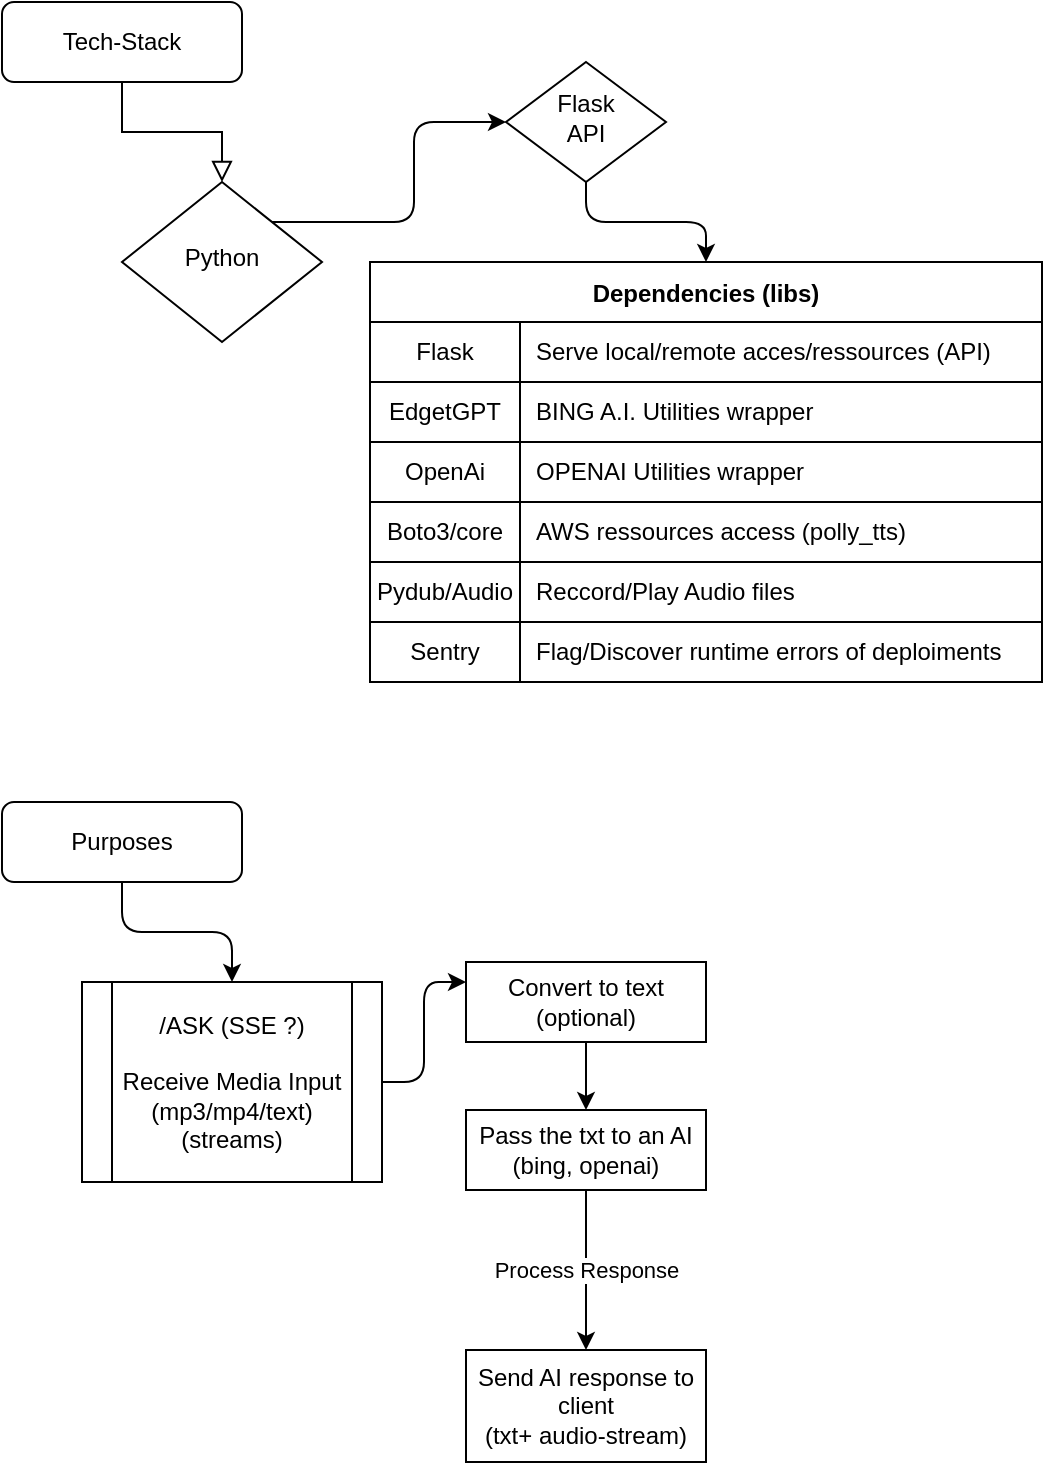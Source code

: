 <mxfile>
    <diagram id="C5RBs43oDa-KdzZeNtuy" name="Server">
        <mxGraphModel dx="1054" dy="617" grid="1" gridSize="10" guides="1" tooltips="1" connect="1" arrows="1" fold="1" page="1" pageScale="1" pageWidth="827" pageHeight="1169" math="0" shadow="0">
            <root>
                <mxCell id="WIyWlLk6GJQsqaUBKTNV-0"/>
                <mxCell id="WIyWlLk6GJQsqaUBKTNV-1" parent="WIyWlLk6GJQsqaUBKTNV-0"/>
                <mxCell id="WIyWlLk6GJQsqaUBKTNV-2" value="" style="rounded=0;html=1;jettySize=auto;orthogonalLoop=1;fontSize=11;endArrow=block;endFill=0;endSize=8;strokeWidth=1;shadow=0;labelBackgroundColor=none;edgeStyle=orthogonalEdgeStyle;" parent="WIyWlLk6GJQsqaUBKTNV-1" source="WIyWlLk6GJQsqaUBKTNV-3" target="WIyWlLk6GJQsqaUBKTNV-6" edge="1">
                    <mxGeometry relative="1" as="geometry"/>
                </mxCell>
                <mxCell id="WIyWlLk6GJQsqaUBKTNV-3" value="Tech-Stack" style="rounded=1;whiteSpace=wrap;html=1;fontSize=12;glass=0;strokeWidth=1;shadow=0;" parent="WIyWlLk6GJQsqaUBKTNV-1" vertex="1">
                    <mxGeometry x="50" y="30" width="120" height="40" as="geometry"/>
                </mxCell>
                <mxCell id="vzIx7gfzYtGAOunzIsJM-42" style="edgeStyle=orthogonalEdgeStyle;html=1;exitX=1;exitY=0;exitDx=0;exitDy=0;entryX=0;entryY=0.5;entryDx=0;entryDy=0;" parent="WIyWlLk6GJQsqaUBKTNV-1" source="WIyWlLk6GJQsqaUBKTNV-6" target="vzIx7gfzYtGAOunzIsJM-1" edge="1">
                    <mxGeometry relative="1" as="geometry"/>
                </mxCell>
                <mxCell id="WIyWlLk6GJQsqaUBKTNV-6" value="Python" style="rhombus;whiteSpace=wrap;html=1;shadow=0;fontFamily=Helvetica;fontSize=12;align=center;strokeWidth=1;spacing=6;spacingTop=-4;" parent="WIyWlLk6GJQsqaUBKTNV-1" vertex="1">
                    <mxGeometry x="110" y="120" width="100" height="80" as="geometry"/>
                </mxCell>
                <mxCell id="vzIx7gfzYtGAOunzIsJM-41" style="html=1;entryX=0.5;entryY=0;entryDx=0;entryDy=0;edgeStyle=orthogonalEdgeStyle;" parent="WIyWlLk6GJQsqaUBKTNV-1" source="vzIx7gfzYtGAOunzIsJM-1" target="vzIx7gfzYtGAOunzIsJM-19" edge="1">
                    <mxGeometry relative="1" as="geometry"/>
                </mxCell>
                <mxCell id="vzIx7gfzYtGAOunzIsJM-1" value="Flask&lt;br&gt;API" style="rhombus;whiteSpace=wrap;html=1;shadow=0;fontFamily=Helvetica;fontSize=12;align=center;strokeWidth=1;spacing=6;spacingTop=-4;" parent="WIyWlLk6GJQsqaUBKTNV-1" vertex="1">
                    <mxGeometry x="302" y="60" width="80" height="60" as="geometry"/>
                </mxCell>
                <mxCell id="vzIx7gfzYtGAOunzIsJM-19" value="Dependencies (libs)" style="shape=table;startSize=30;container=1;collapsible=0;childLayout=tableLayout;fixedRows=1;rowLines=0;fontStyle=1;align=center;pointerEvents=1;" parent="WIyWlLk6GJQsqaUBKTNV-1" vertex="1">
                    <mxGeometry x="234" y="160" width="336" height="210" as="geometry"/>
                </mxCell>
                <mxCell id="vzIx7gfzYtGAOunzIsJM-20" value="" style="shape=partialRectangle;html=1;whiteSpace=wrap;collapsible=0;dropTarget=0;pointerEvents=1;fillColor=none;top=0;left=0;bottom=1;right=0;points=[[0,0.5],[1,0.5]];portConstraint=eastwest;" parent="vzIx7gfzYtGAOunzIsJM-19" vertex="1">
                    <mxGeometry y="30" width="336" height="30" as="geometry"/>
                </mxCell>
                <mxCell id="vzIx7gfzYtGAOunzIsJM-21" value="Flask" style="shape=partialRectangle;html=1;whiteSpace=wrap;connectable=0;fillColor=none;top=0;left=0;bottom=0;right=0;overflow=hidden;pointerEvents=1;" parent="vzIx7gfzYtGAOunzIsJM-20" vertex="1">
                    <mxGeometry width="75" height="30" as="geometry">
                        <mxRectangle width="75" height="30" as="alternateBounds"/>
                    </mxGeometry>
                </mxCell>
                <mxCell id="vzIx7gfzYtGAOunzIsJM-22" value="Serve local/remote acces/ressources (API)" style="shape=partialRectangle;html=1;whiteSpace=wrap;connectable=0;fillColor=none;top=0;left=0;bottom=0;right=0;align=left;spacingLeft=6;overflow=hidden;pointerEvents=1;" parent="vzIx7gfzYtGAOunzIsJM-20" vertex="1">
                    <mxGeometry x="75" width="261" height="30" as="geometry">
                        <mxRectangle width="261" height="30" as="alternateBounds"/>
                    </mxGeometry>
                </mxCell>
                <mxCell id="vzIx7gfzYtGAOunzIsJM-29" value="" style="shape=partialRectangle;html=1;whiteSpace=wrap;collapsible=0;dropTarget=0;pointerEvents=1;fillColor=none;top=0;left=0;bottom=1;right=0;points=[[0,0.5],[1,0.5]];portConstraint=eastwest;" parent="vzIx7gfzYtGAOunzIsJM-19" vertex="1">
                    <mxGeometry y="60" width="336" height="30" as="geometry"/>
                </mxCell>
                <mxCell id="vzIx7gfzYtGAOunzIsJM-30" value="EdgetGPT" style="shape=partialRectangle;html=1;whiteSpace=wrap;connectable=0;fillColor=none;top=0;left=0;bottom=0;right=0;overflow=hidden;pointerEvents=1;" parent="vzIx7gfzYtGAOunzIsJM-29" vertex="1">
                    <mxGeometry width="75" height="30" as="geometry">
                        <mxRectangle width="75" height="30" as="alternateBounds"/>
                    </mxGeometry>
                </mxCell>
                <mxCell id="vzIx7gfzYtGAOunzIsJM-31" value="BING A.I. Utilities wrapper" style="shape=partialRectangle;html=1;whiteSpace=wrap;connectable=0;fillColor=none;top=0;left=0;bottom=0;right=0;align=left;spacingLeft=6;overflow=hidden;pointerEvents=1;" parent="vzIx7gfzYtGAOunzIsJM-29" vertex="1">
                    <mxGeometry x="75" width="261" height="30" as="geometry">
                        <mxRectangle width="261" height="30" as="alternateBounds"/>
                    </mxGeometry>
                </mxCell>
                <mxCell id="vzIx7gfzYtGAOunzIsJM-32" value="" style="shape=partialRectangle;html=1;whiteSpace=wrap;collapsible=0;dropTarget=0;pointerEvents=1;fillColor=none;top=0;left=0;bottom=1;right=0;points=[[0,0.5],[1,0.5]];portConstraint=eastwest;" parent="vzIx7gfzYtGAOunzIsJM-19" vertex="1">
                    <mxGeometry y="90" width="336" height="30" as="geometry"/>
                </mxCell>
                <mxCell id="vzIx7gfzYtGAOunzIsJM-33" value="OpenAi" style="shape=partialRectangle;html=1;whiteSpace=wrap;connectable=0;fillColor=none;top=0;left=0;bottom=0;right=0;overflow=hidden;pointerEvents=1;" parent="vzIx7gfzYtGAOunzIsJM-32" vertex="1">
                    <mxGeometry width="75" height="30" as="geometry">
                        <mxRectangle width="75" height="30" as="alternateBounds"/>
                    </mxGeometry>
                </mxCell>
                <mxCell id="vzIx7gfzYtGAOunzIsJM-34" value="OPENAI Utilities wrapper" style="shape=partialRectangle;html=1;whiteSpace=wrap;connectable=0;fillColor=none;top=0;left=0;bottom=0;right=0;align=left;spacingLeft=6;overflow=hidden;pointerEvents=1;" parent="vzIx7gfzYtGAOunzIsJM-32" vertex="1">
                    <mxGeometry x="75" width="261" height="30" as="geometry">
                        <mxRectangle width="261" height="30" as="alternateBounds"/>
                    </mxGeometry>
                </mxCell>
                <mxCell id="vzIx7gfzYtGAOunzIsJM-35" value="" style="shape=partialRectangle;html=1;whiteSpace=wrap;collapsible=0;dropTarget=0;pointerEvents=1;fillColor=none;top=0;left=0;bottom=1;right=0;points=[[0,0.5],[1,0.5]];portConstraint=eastwest;" parent="vzIx7gfzYtGAOunzIsJM-19" vertex="1">
                    <mxGeometry y="120" width="336" height="30" as="geometry"/>
                </mxCell>
                <mxCell id="vzIx7gfzYtGAOunzIsJM-36" value="Boto3/core" style="shape=partialRectangle;html=1;whiteSpace=wrap;connectable=0;fillColor=none;top=0;left=0;bottom=0;right=0;overflow=hidden;pointerEvents=1;" parent="vzIx7gfzYtGAOunzIsJM-35" vertex="1">
                    <mxGeometry width="75" height="30" as="geometry">
                        <mxRectangle width="75" height="30" as="alternateBounds"/>
                    </mxGeometry>
                </mxCell>
                <mxCell id="vzIx7gfzYtGAOunzIsJM-37" value="AWS ressources access (polly_tts)" style="shape=partialRectangle;html=1;whiteSpace=wrap;connectable=0;fillColor=none;top=0;left=0;bottom=0;right=0;align=left;spacingLeft=6;overflow=hidden;pointerEvents=1;" parent="vzIx7gfzYtGAOunzIsJM-35" vertex="1">
                    <mxGeometry x="75" width="261" height="30" as="geometry">
                        <mxRectangle width="261" height="30" as="alternateBounds"/>
                    </mxGeometry>
                </mxCell>
                <mxCell id="vzIx7gfzYtGAOunzIsJM-38" value="" style="shape=partialRectangle;html=1;whiteSpace=wrap;collapsible=0;dropTarget=0;pointerEvents=1;fillColor=none;top=0;left=0;bottom=1;right=0;points=[[0,0.5],[1,0.5]];portConstraint=eastwest;" parent="vzIx7gfzYtGAOunzIsJM-19" vertex="1">
                    <mxGeometry y="150" width="336" height="30" as="geometry"/>
                </mxCell>
                <mxCell id="vzIx7gfzYtGAOunzIsJM-39" value="Pydub/Audio" style="shape=partialRectangle;html=1;whiteSpace=wrap;connectable=0;fillColor=none;top=0;left=0;bottom=0;right=0;overflow=hidden;pointerEvents=1;" parent="vzIx7gfzYtGAOunzIsJM-38" vertex="1">
                    <mxGeometry width="75" height="30" as="geometry">
                        <mxRectangle width="75" height="30" as="alternateBounds"/>
                    </mxGeometry>
                </mxCell>
                <mxCell id="vzIx7gfzYtGAOunzIsJM-40" value="Reccord/Play Audio files" style="shape=partialRectangle;html=1;whiteSpace=wrap;connectable=0;fillColor=none;top=0;left=0;bottom=0;right=0;align=left;spacingLeft=6;overflow=hidden;pointerEvents=1;" parent="vzIx7gfzYtGAOunzIsJM-38" vertex="1">
                    <mxGeometry x="75" width="261" height="30" as="geometry">
                        <mxRectangle width="261" height="30" as="alternateBounds"/>
                    </mxGeometry>
                </mxCell>
                <mxCell id="4" value="" style="shape=partialRectangle;html=1;whiteSpace=wrap;collapsible=0;dropTarget=0;pointerEvents=1;fillColor=none;top=0;left=0;bottom=1;right=0;points=[[0,0.5],[1,0.5]];portConstraint=eastwest;" vertex="1" parent="vzIx7gfzYtGAOunzIsJM-19">
                    <mxGeometry y="180" width="336" height="30" as="geometry"/>
                </mxCell>
                <mxCell id="5" value="Sentry" style="shape=partialRectangle;html=1;whiteSpace=wrap;connectable=0;fillColor=none;top=0;left=0;bottom=0;right=0;overflow=hidden;pointerEvents=1;" vertex="1" parent="4">
                    <mxGeometry width="75" height="30" as="geometry">
                        <mxRectangle width="75" height="30" as="alternateBounds"/>
                    </mxGeometry>
                </mxCell>
                <mxCell id="6" value="Flag/Discover runtime errors of deploiments" style="shape=partialRectangle;html=1;whiteSpace=wrap;connectable=0;fillColor=none;top=0;left=0;bottom=0;right=0;align=left;spacingLeft=6;overflow=hidden;pointerEvents=1;" vertex="1" parent="4">
                    <mxGeometry x="75" width="261" height="30" as="geometry">
                        <mxRectangle width="261" height="30" as="alternateBounds"/>
                    </mxGeometry>
                </mxCell>
                <mxCell id="2" style="edgeStyle=orthogonalEdgeStyle;html=1;" edge="1" parent="WIyWlLk6GJQsqaUBKTNV-1" source="0" target="8">
                    <mxGeometry relative="1" as="geometry">
                        <mxPoint x="150" y="525" as="targetPoint"/>
                    </mxGeometry>
                </mxCell>
                <mxCell id="0" value="Purposes" style="rounded=1;whiteSpace=wrap;html=1;fontSize=12;glass=0;strokeWidth=1;shadow=0;" vertex="1" parent="WIyWlLk6GJQsqaUBKTNV-1">
                    <mxGeometry x="50" y="430" width="120" height="40" as="geometry"/>
                </mxCell>
                <mxCell id="18" style="edgeStyle=orthogonalEdgeStyle;html=1;entryX=0;entryY=0.25;entryDx=0;entryDy=0;" edge="1" parent="WIyWlLk6GJQsqaUBKTNV-1" source="8" target="17">
                    <mxGeometry relative="1" as="geometry"/>
                </mxCell>
                <mxCell id="8" value="/ASK (SSE ?)&lt;br&gt;&lt;br&gt;Receive Media Input&lt;br&gt;(mp3/mp4/text)&lt;br&gt;(streams)" style="shape=process;whiteSpace=wrap;html=1;backgroundOutline=1;" vertex="1" parent="WIyWlLk6GJQsqaUBKTNV-1">
                    <mxGeometry x="90" y="520" width="150" height="100" as="geometry"/>
                </mxCell>
                <mxCell id="21" value="Process Response" style="edgeStyle=orthogonalEdgeStyle;html=1;" edge="1" parent="WIyWlLk6GJQsqaUBKTNV-1" source="14" target="20">
                    <mxGeometry relative="1" as="geometry"/>
                </mxCell>
                <mxCell id="14" value="Pass the txt to an AI&lt;br&gt;(bing, openai)" style="whiteSpace=wrap;html=1;" vertex="1" parent="WIyWlLk6GJQsqaUBKTNV-1">
                    <mxGeometry x="282" y="584" width="120" height="40" as="geometry"/>
                </mxCell>
                <mxCell id="19" style="edgeStyle=orthogonalEdgeStyle;html=1;" edge="1" parent="WIyWlLk6GJQsqaUBKTNV-1" source="17" target="14">
                    <mxGeometry relative="1" as="geometry"/>
                </mxCell>
                <mxCell id="17" value="Convert to text&lt;br&gt;(optional)" style="whiteSpace=wrap;html=1;" vertex="1" parent="WIyWlLk6GJQsqaUBKTNV-1">
                    <mxGeometry x="282" y="510" width="120" height="40" as="geometry"/>
                </mxCell>
                <mxCell id="20" value="Send AI response to client&lt;br&gt;(txt+ audio-stream)" style="whiteSpace=wrap;html=1;" vertex="1" parent="WIyWlLk6GJQsqaUBKTNV-1">
                    <mxGeometry x="282" y="704" width="120" height="56" as="geometry"/>
                </mxCell>
            </root>
        </mxGraphModel>
    </diagram>
    <diagram id="KqNbgAgMeYGXNYutBtSP" name="Client">
        <mxGraphModel dx="1054" dy="617" grid="1" gridSize="10" guides="1" tooltips="1" connect="1" arrows="1" fold="1" page="1" pageScale="1" pageWidth="850" pageHeight="1100" math="0" shadow="0">
            <root>
                <mxCell id="XGFAjz3DZ7TRx3DT92VV-0"/>
                <mxCell id="XGFAjz3DZ7TRx3DT92VV-1" parent="XGFAjz3DZ7TRx3DT92VV-0"/>
                <mxCell id="hGDK4zLq9bK-AAYum3Uk-25" style="edgeStyle=orthogonalEdgeStyle;html=1;" edge="1" parent="XGFAjz3DZ7TRx3DT92VV-1" source="hGDK4zLq9bK-AAYum3Uk-26" target="hGDK4zLq9bK-AAYum3Uk-28">
                    <mxGeometry relative="1" as="geometry">
                        <mxPoint x="140" y="165" as="targetPoint"/>
                    </mxGeometry>
                </mxCell>
                <mxCell id="hGDK4zLq9bK-AAYum3Uk-26" value="Desktop APP&lt;br&gt;Purposes" style="rounded=1;whiteSpace=wrap;html=1;fontSize=12;glass=0;strokeWidth=1;shadow=0;" vertex="1" parent="XGFAjz3DZ7TRx3DT92VV-1">
                    <mxGeometry x="40" y="70" width="120" height="40" as="geometry"/>
                </mxCell>
                <mxCell id="hGDK4zLq9bK-AAYum3Uk-28" value="Interact with server" style="shape=process;whiteSpace=wrap;html=1;backgroundOutline=1;" vertex="1" parent="XGFAjz3DZ7TRx3DT92VV-1">
                    <mxGeometry x="80" y="160" width="140" height="40" as="geometry"/>
                </mxCell>
                <mxCell id="hGDK4zLq9bK-AAYum3Uk-41" value="" style="edgeStyle=orthogonalEdgeStyle;html=1;" edge="1" parent="XGFAjz3DZ7TRx3DT92VV-1" source="hGDK4zLq9bK-AAYum3Uk-34" target="hGDK4zLq9bK-AAYum3Uk-40">
                    <mxGeometry relative="1" as="geometry"/>
                </mxCell>
                <mxCell id="hGDK4zLq9bK-AAYum3Uk-34" value="Realtime Audio/Video&lt;br&gt;(streams)" style="shape=process;whiteSpace=wrap;html=1;backgroundOutline=1;" vertex="1" parent="XGFAjz3DZ7TRx3DT92VV-1">
                    <mxGeometry x="80" y="230" width="140" height="50" as="geometry"/>
                </mxCell>
                <mxCell id="hGDK4zLq9bK-AAYum3Uk-35" value="Conversation-UI" style="shape=process;whiteSpace=wrap;html=1;backgroundOutline=1;" vertex="1" parent="XGFAjz3DZ7TRx3DT92VV-1">
                    <mxGeometry x="80" y="200" width="140" height="30" as="geometry"/>
                </mxCell>
                <mxCell id="hGDK4zLq9bK-AAYum3Uk-40" value="Send/Receive fromt/to&amp;nbsp;server" style="whiteSpace=wrap;html=1;" vertex="1" parent="XGFAjz3DZ7TRx3DT92VV-1">
                    <mxGeometry x="250" y="235" width="120" height="40" as="geometry"/>
                </mxCell>
            </root>
        </mxGraphModel>
    </diagram>
</mxfile>